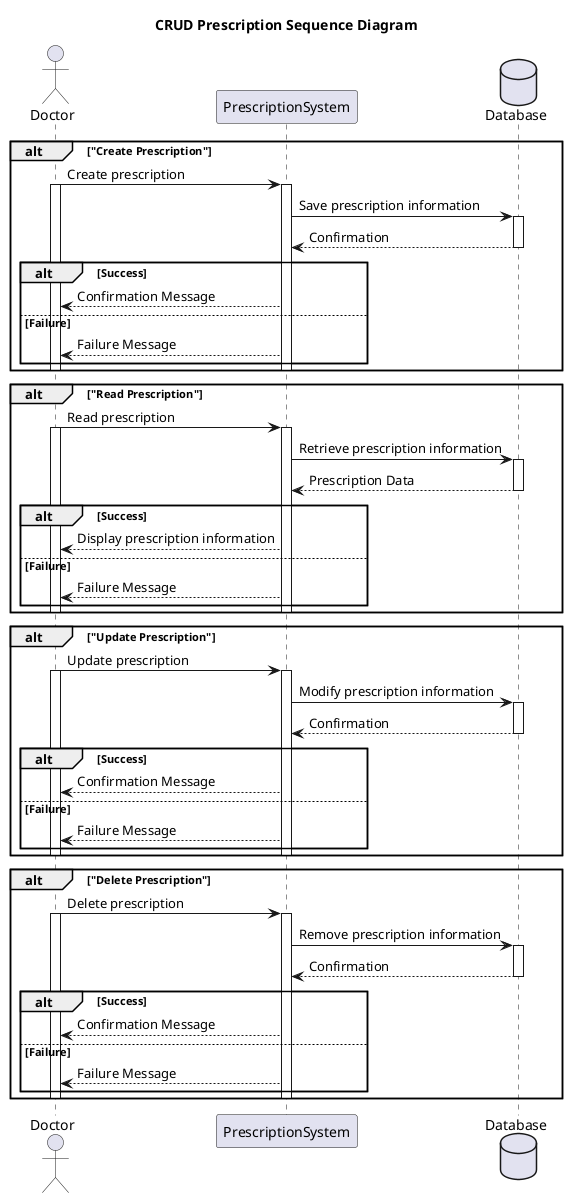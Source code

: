 @startuml
title CRUD Prescription Sequence Diagram

actor Doctor
participant PrescriptionSystem
database Database

alt "Create Prescription"
  Doctor -> PrescriptionSystem: Create prescription
  activate Doctor
  activate PrescriptionSystem
  PrescriptionSystem -> Database: Save prescription information
  activate Database
  Database --> PrescriptionSystem: Confirmation
  deactivate Database
  alt Success
    PrescriptionSystem --> Doctor: Confirmation Message
  else Failure
    PrescriptionSystem --> Doctor: Failure Message
  end
  deactivate Doctor
  deactivate PrescriptionSystem
end

alt "Read Prescription"
  Doctor -> PrescriptionSystem: Read prescription
  activate Doctor
  activate PrescriptionSystem
  PrescriptionSystem -> Database: Retrieve prescription information
  activate Database
  Database --> PrescriptionSystem: Prescription Data
  deactivate Database
  alt Success
    PrescriptionSystem --> Doctor: Display prescription information
  else Failure
    PrescriptionSystem --> Doctor: Failure Message
  end
  deactivate Doctor
  deactivate PrescriptionSystem
end

alt "Update Prescription"
  Doctor -> PrescriptionSystem: Update prescription
  activate Doctor
  activate PrescriptionSystem
  PrescriptionSystem -> Database: Modify prescription information
  activate Database
  Database --> PrescriptionSystem: Confirmation
  deactivate Database
  alt Success
    PrescriptionSystem --> Doctor: Confirmation Message
  else Failure
    PrescriptionSystem --> Doctor: Failure Message
  end
  deactivate Doctor
  deactivate PrescriptionSystem
end

alt "Delete Prescription"
  Doctor -> PrescriptionSystem: Delete prescription
  activate Doctor
  activate PrescriptionSystem
  PrescriptionSystem -> Database: Remove prescription information
  activate Database
  Database --> PrescriptionSystem: Confirmation
  deactivate Database
  alt Success
    PrescriptionSystem --> Doctor: Confirmation Message
  else Failure
    PrescriptionSystem --> Doctor: Failure Message
  end
  deactivate Doctor
  deactivate PrescriptionSystem
end

@enduml
